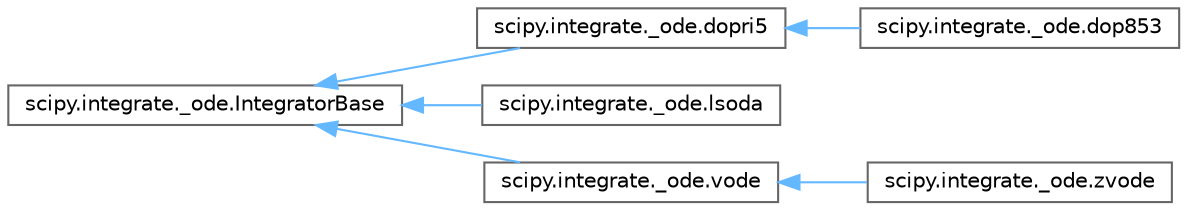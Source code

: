 digraph "Graphical Class Hierarchy"
{
 // LATEX_PDF_SIZE
  bgcolor="transparent";
  edge [fontname=Helvetica,fontsize=10,labelfontname=Helvetica,labelfontsize=10];
  node [fontname=Helvetica,fontsize=10,shape=box,height=0.2,width=0.4];
  rankdir="LR";
  Node0 [id="Node000000",label="scipy.integrate._ode.IntegratorBase",height=0.2,width=0.4,color="grey40", fillcolor="white", style="filled",URL="$d3/dff/classscipy_1_1integrate_1_1__ode_1_1IntegratorBase.html",tooltip=" "];
  Node0 -> Node1 [id="edge5111_Node000000_Node000001",dir="back",color="steelblue1",style="solid",tooltip=" "];
  Node1 [id="Node000001",label="scipy.integrate._ode.dopri5",height=0.2,width=0.4,color="grey40", fillcolor="white", style="filled",URL="$dc/d30/classscipy_1_1integrate_1_1__ode_1_1dopri5.html",tooltip=" "];
  Node1 -> Node2 [id="edge5112_Node000001_Node000002",dir="back",color="steelblue1",style="solid",tooltip=" "];
  Node2 [id="Node000002",label="scipy.integrate._ode.dop853",height=0.2,width=0.4,color="grey40", fillcolor="white", style="filled",URL="$d5/df7/classscipy_1_1integrate_1_1__ode_1_1dop853.html",tooltip=" "];
  Node0 -> Node3 [id="edge5113_Node000000_Node000003",dir="back",color="steelblue1",style="solid",tooltip=" "];
  Node3 [id="Node000003",label="scipy.integrate._ode.lsoda",height=0.2,width=0.4,color="grey40", fillcolor="white", style="filled",URL="$dd/d01/classscipy_1_1integrate_1_1__ode_1_1lsoda.html",tooltip=" "];
  Node0 -> Node4 [id="edge5114_Node000000_Node000004",dir="back",color="steelblue1",style="solid",tooltip=" "];
  Node4 [id="Node000004",label="scipy.integrate._ode.vode",height=0.2,width=0.4,color="grey40", fillcolor="white", style="filled",URL="$d1/d12/classscipy_1_1integrate_1_1__ode_1_1vode.html",tooltip=" "];
  Node4 -> Node5 [id="edge5115_Node000004_Node000005",dir="back",color="steelblue1",style="solid",tooltip=" "];
  Node5 [id="Node000005",label="scipy.integrate._ode.zvode",height=0.2,width=0.4,color="grey40", fillcolor="white", style="filled",URL="$d2/d7a/classscipy_1_1integrate_1_1__ode_1_1zvode.html",tooltip=" "];
}
